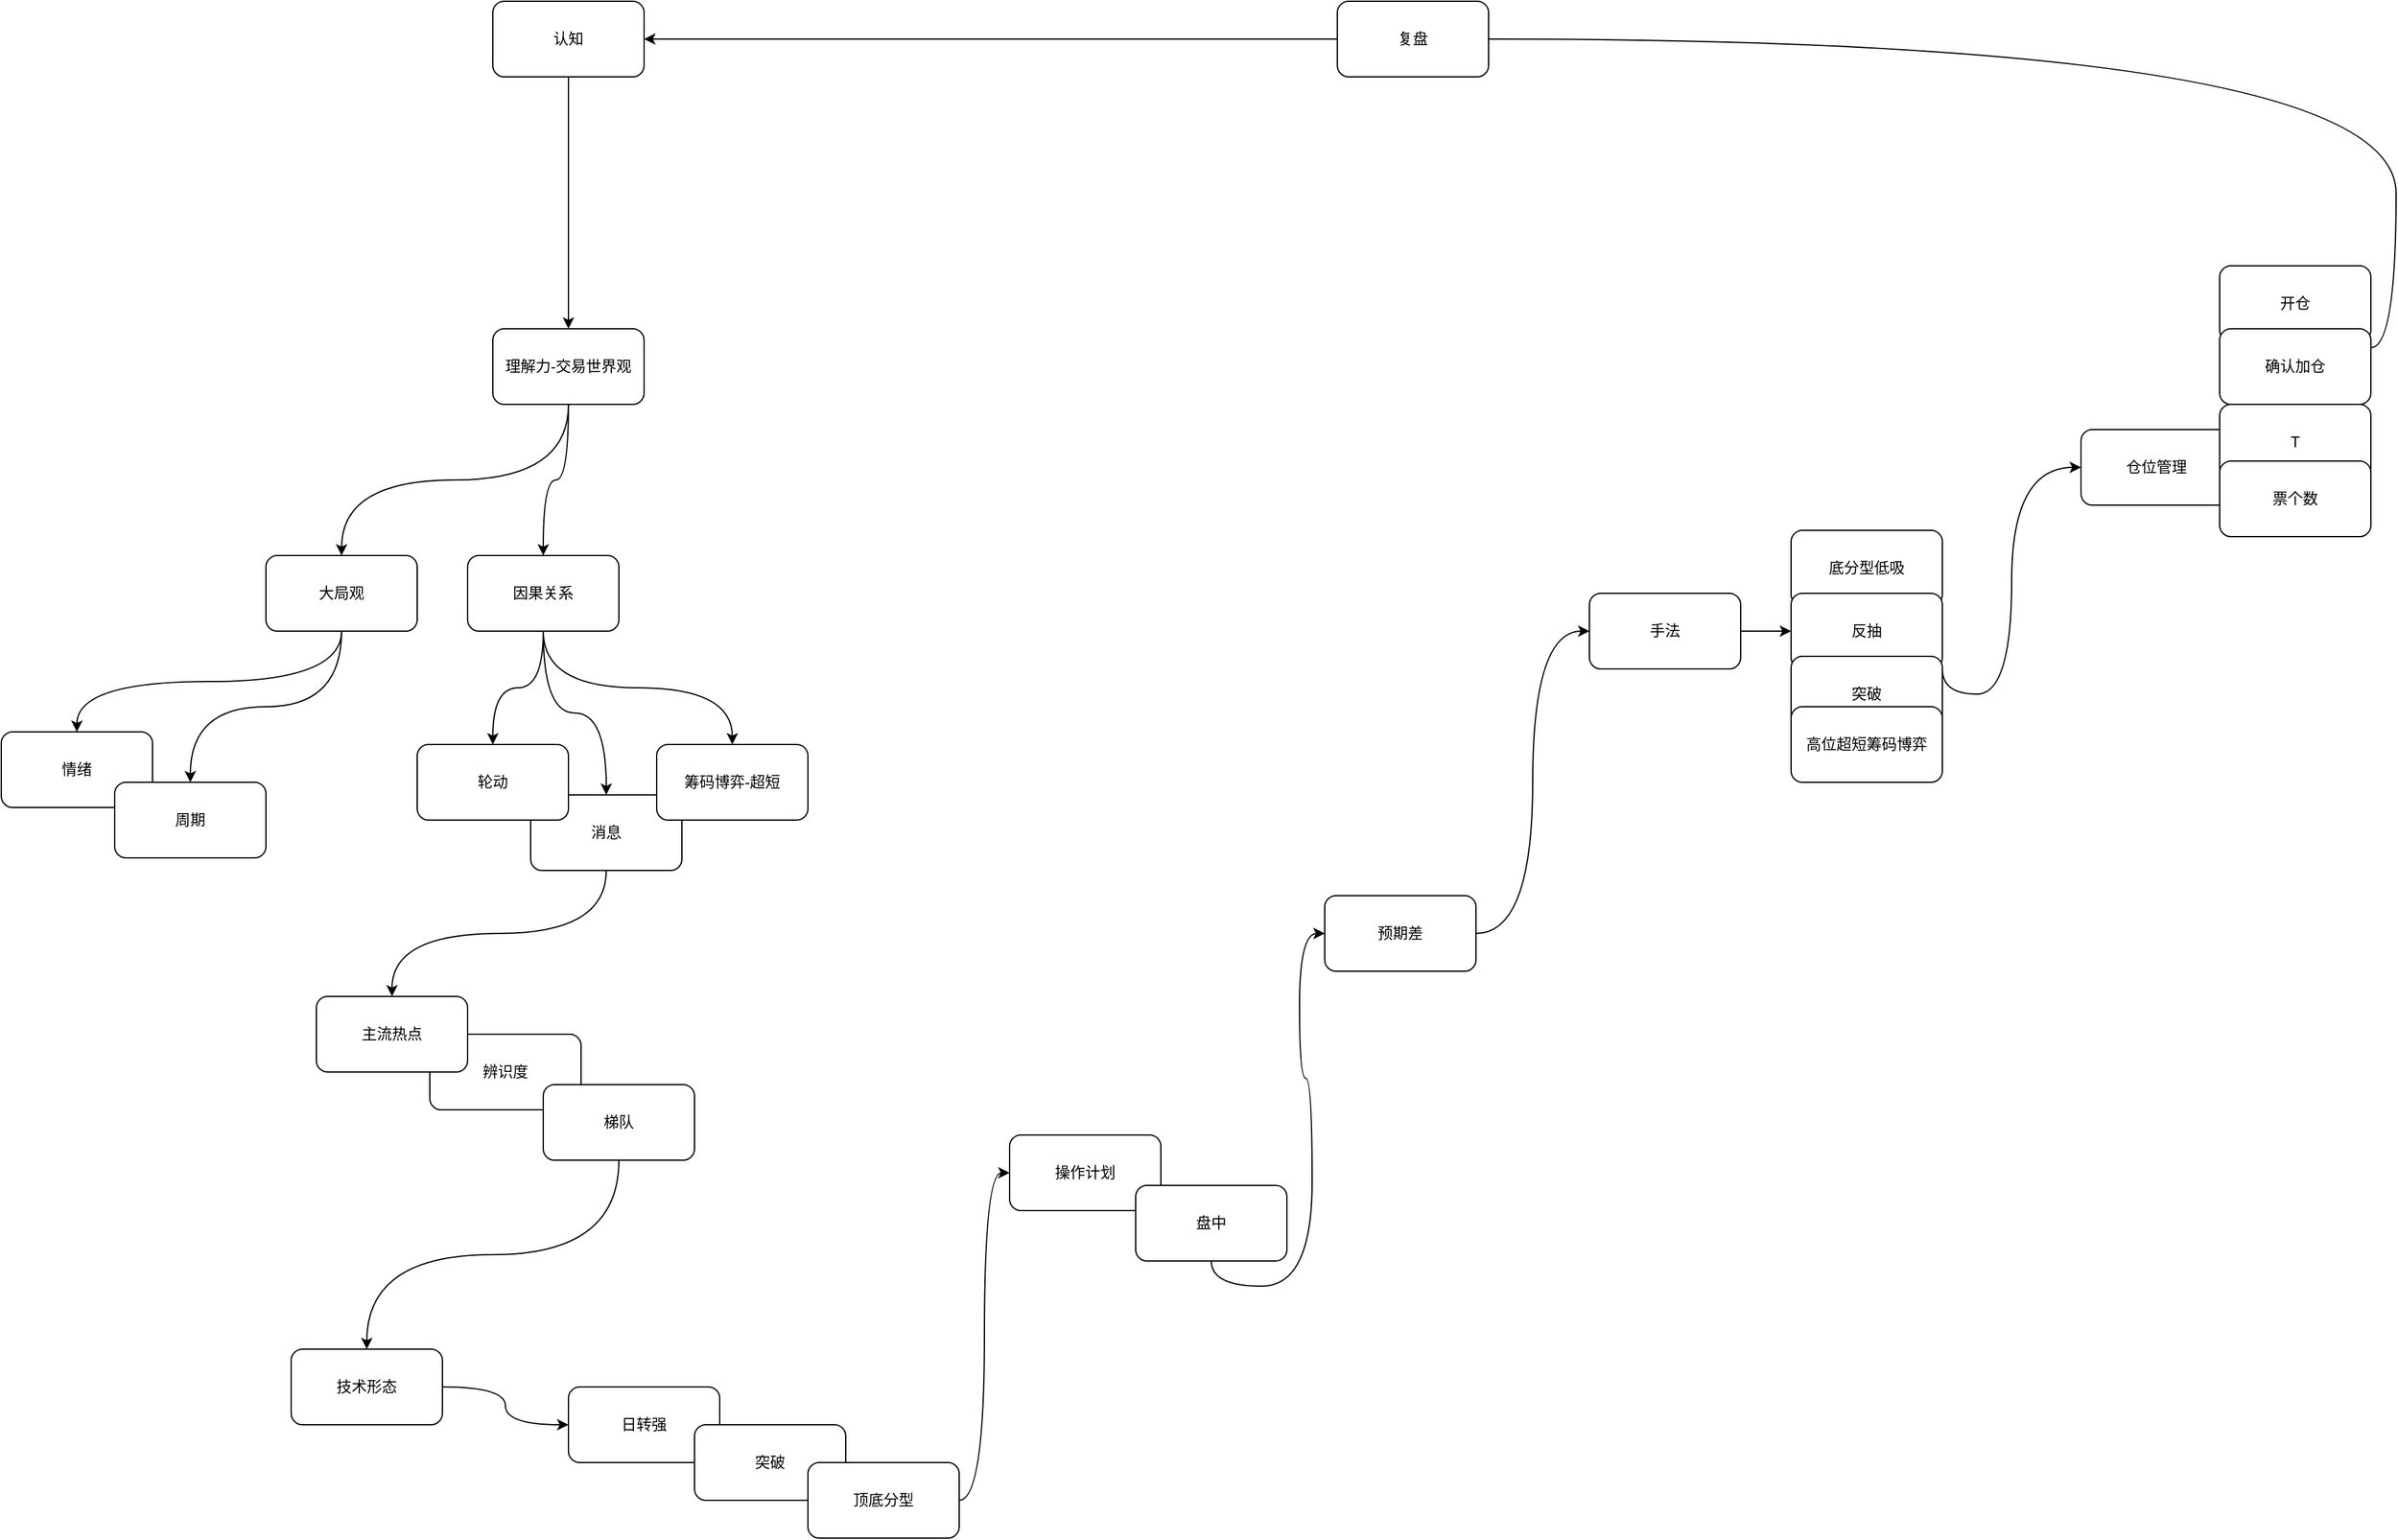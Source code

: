 <mxfile version="20.7.4" type="github">
  <diagram id="iyz1kqzZ5ThVNOCtNS1r" name="第 1 页">
    <mxGraphModel dx="402790" dy="1337" grid="1" gridSize="10" guides="1" tooltips="1" connect="1" arrows="1" fold="1" page="1" pageScale="1" pageWidth="400000" pageHeight="300000" math="0" shadow="0">
      <root>
        <mxCell id="0" />
        <mxCell id="1" parent="0" />
        <mxCell id="mfqO5hqavYxnixfiI5GW-29" style="edgeStyle=orthogonalEdgeStyle;rounded=0;orthogonalLoop=1;jettySize=auto;html=1;exitX=0.5;exitY=1;exitDx=0;exitDy=0;entryX=0.5;entryY=0;entryDx=0;entryDy=0;" edge="1" parent="1" source="mfqO5hqavYxnixfiI5GW-1" target="mfqO5hqavYxnixfiI5GW-2">
          <mxGeometry relative="1" as="geometry" />
        </mxCell>
        <mxCell id="mfqO5hqavYxnixfiI5GW-1" value="认知" style="rounded=1;whiteSpace=wrap;html=1;" vertex="1" parent="1">
          <mxGeometry x="110" y="520" width="120" height="60" as="geometry" />
        </mxCell>
        <mxCell id="mfqO5hqavYxnixfiI5GW-31" style="edgeStyle=orthogonalEdgeStyle;curved=1;rounded=0;orthogonalLoop=1;jettySize=auto;html=1;exitX=0.5;exitY=1;exitDx=0;exitDy=0;" edge="1" parent="1" source="mfqO5hqavYxnixfiI5GW-2" target="mfqO5hqavYxnixfiI5GW-3">
          <mxGeometry relative="1" as="geometry" />
        </mxCell>
        <mxCell id="mfqO5hqavYxnixfiI5GW-32" style="edgeStyle=orthogonalEdgeStyle;curved=1;rounded=0;orthogonalLoop=1;jettySize=auto;html=1;exitX=0.5;exitY=1;exitDx=0;exitDy=0;" edge="1" parent="1" source="mfqO5hqavYxnixfiI5GW-2" target="mfqO5hqavYxnixfiI5GW-4">
          <mxGeometry relative="1" as="geometry" />
        </mxCell>
        <mxCell id="mfqO5hqavYxnixfiI5GW-2" value="理解力-交易世界观" style="rounded=1;whiteSpace=wrap;html=1;" vertex="1" parent="1">
          <mxGeometry x="110" y="780" width="120" height="60" as="geometry" />
        </mxCell>
        <mxCell id="mfqO5hqavYxnixfiI5GW-33" style="edgeStyle=orthogonalEdgeStyle;curved=1;rounded=0;orthogonalLoop=1;jettySize=auto;html=1;exitX=0.5;exitY=1;exitDx=0;exitDy=0;entryX=0.5;entryY=0;entryDx=0;entryDy=0;" edge="1" parent="1" source="mfqO5hqavYxnixfiI5GW-3" target="mfqO5hqavYxnixfiI5GW-9">
          <mxGeometry relative="1" as="geometry" />
        </mxCell>
        <mxCell id="mfqO5hqavYxnixfiI5GW-34" style="edgeStyle=orthogonalEdgeStyle;curved=1;rounded=0;orthogonalLoop=1;jettySize=auto;html=1;exitX=0.5;exitY=1;exitDx=0;exitDy=0;" edge="1" parent="1" source="mfqO5hqavYxnixfiI5GW-3" target="mfqO5hqavYxnixfiI5GW-10">
          <mxGeometry relative="1" as="geometry" />
        </mxCell>
        <mxCell id="mfqO5hqavYxnixfiI5GW-3" value="大局观" style="rounded=1;whiteSpace=wrap;html=1;" vertex="1" parent="1">
          <mxGeometry x="-70" y="960" width="120" height="60" as="geometry" />
        </mxCell>
        <mxCell id="mfqO5hqavYxnixfiI5GW-35" value="" style="edgeStyle=orthogonalEdgeStyle;curved=1;rounded=0;orthogonalLoop=1;jettySize=auto;html=1;" edge="1" parent="1" source="mfqO5hqavYxnixfiI5GW-4" target="mfqO5hqavYxnixfiI5GW-7">
          <mxGeometry relative="1" as="geometry" />
        </mxCell>
        <mxCell id="mfqO5hqavYxnixfiI5GW-36" style="edgeStyle=orthogonalEdgeStyle;curved=1;rounded=0;orthogonalLoop=1;jettySize=auto;html=1;exitX=0.5;exitY=1;exitDx=0;exitDy=0;" edge="1" parent="1" source="mfqO5hqavYxnixfiI5GW-4" target="mfqO5hqavYxnixfiI5GW-6">
          <mxGeometry relative="1" as="geometry" />
        </mxCell>
        <mxCell id="mfqO5hqavYxnixfiI5GW-38" style="edgeStyle=orthogonalEdgeStyle;curved=1;rounded=0;orthogonalLoop=1;jettySize=auto;html=1;exitX=0.5;exitY=1;exitDx=0;exitDy=0;entryX=0.5;entryY=0;entryDx=0;entryDy=0;" edge="1" parent="1" source="mfqO5hqavYxnixfiI5GW-4" target="mfqO5hqavYxnixfiI5GW-37">
          <mxGeometry relative="1" as="geometry" />
        </mxCell>
        <mxCell id="mfqO5hqavYxnixfiI5GW-4" value="因果关系" style="rounded=1;whiteSpace=wrap;html=1;" vertex="1" parent="1">
          <mxGeometry x="90" y="960" width="120" height="60" as="geometry" />
        </mxCell>
        <mxCell id="mfqO5hqavYxnixfiI5GW-41" style="edgeStyle=orthogonalEdgeStyle;curved=1;rounded=0;orthogonalLoop=1;jettySize=auto;html=1;exitX=1;exitY=0.5;exitDx=0;exitDy=0;" edge="1" parent="1" source="mfqO5hqavYxnixfiI5GW-5" target="mfqO5hqavYxnixfiI5GW-23">
          <mxGeometry relative="1" as="geometry" />
        </mxCell>
        <mxCell id="mfqO5hqavYxnixfiI5GW-5" value="技术形态" style="rounded=1;whiteSpace=wrap;html=1;" vertex="1" parent="1">
          <mxGeometry x="-50" y="1590" width="120" height="60" as="geometry" />
        </mxCell>
        <mxCell id="mfqO5hqavYxnixfiI5GW-39" style="edgeStyle=orthogonalEdgeStyle;curved=1;rounded=0;orthogonalLoop=1;jettySize=auto;html=1;exitX=0.5;exitY=1;exitDx=0;exitDy=0;entryX=0.5;entryY=0;entryDx=0;entryDy=0;" edge="1" parent="1" source="mfqO5hqavYxnixfiI5GW-6" target="mfqO5hqavYxnixfiI5GW-12">
          <mxGeometry relative="1" as="geometry" />
        </mxCell>
        <mxCell id="mfqO5hqavYxnixfiI5GW-6" value="消息" style="rounded=1;whiteSpace=wrap;html=1;" vertex="1" parent="1">
          <mxGeometry x="140" y="1150" width="120" height="60" as="geometry" />
        </mxCell>
        <mxCell id="mfqO5hqavYxnixfiI5GW-7" value="轮动" style="rounded=1;whiteSpace=wrap;html=1;" vertex="1" parent="1">
          <mxGeometry x="50" y="1110" width="120" height="60" as="geometry" />
        </mxCell>
        <mxCell id="mfqO5hqavYxnixfiI5GW-45" style="edgeStyle=orthogonalEdgeStyle;curved=1;rounded=0;orthogonalLoop=1;jettySize=auto;html=1;exitX=1;exitY=0.5;exitDx=0;exitDy=0;entryX=0;entryY=0.5;entryDx=0;entryDy=0;" edge="1" parent="1" source="mfqO5hqavYxnixfiI5GW-8" target="mfqO5hqavYxnixfiI5GW-15">
          <mxGeometry relative="1" as="geometry" />
        </mxCell>
        <mxCell id="mfqO5hqavYxnixfiI5GW-8" value="手法" style="rounded=1;whiteSpace=wrap;html=1;" vertex="1" parent="1">
          <mxGeometry x="980" y="990" width="120" height="60" as="geometry" />
        </mxCell>
        <mxCell id="mfqO5hqavYxnixfiI5GW-9" value="情绪" style="rounded=1;whiteSpace=wrap;html=1;" vertex="1" parent="1">
          <mxGeometry x="-280" y="1100" width="120" height="60" as="geometry" />
        </mxCell>
        <mxCell id="mfqO5hqavYxnixfiI5GW-10" value="周期" style="rounded=1;whiteSpace=wrap;html=1;" vertex="1" parent="1">
          <mxGeometry x="-190" y="1140" width="120" height="60" as="geometry" />
        </mxCell>
        <mxCell id="mfqO5hqavYxnixfiI5GW-11" value="辨识度" style="rounded=1;whiteSpace=wrap;html=1;" vertex="1" parent="1">
          <mxGeometry x="60" y="1340" width="120" height="60" as="geometry" />
        </mxCell>
        <mxCell id="mfqO5hqavYxnixfiI5GW-12" value="主流热点" style="rounded=1;whiteSpace=wrap;html=1;" vertex="1" parent="1">
          <mxGeometry x="-30" y="1310" width="120" height="60" as="geometry" />
        </mxCell>
        <mxCell id="mfqO5hqavYxnixfiI5GW-40" style="edgeStyle=orthogonalEdgeStyle;curved=1;rounded=0;orthogonalLoop=1;jettySize=auto;html=1;exitX=0.5;exitY=1;exitDx=0;exitDy=0;entryX=0.5;entryY=0;entryDx=0;entryDy=0;" edge="1" parent="1" source="mfqO5hqavYxnixfiI5GW-13" target="mfqO5hqavYxnixfiI5GW-5">
          <mxGeometry relative="1" as="geometry" />
        </mxCell>
        <mxCell id="mfqO5hqavYxnixfiI5GW-13" value="梯队" style="rounded=1;whiteSpace=wrap;html=1;" vertex="1" parent="1">
          <mxGeometry x="150" y="1380" width="120" height="60" as="geometry" />
        </mxCell>
        <mxCell id="mfqO5hqavYxnixfiI5GW-14" value="底分型低吸" style="rounded=1;whiteSpace=wrap;html=1;" vertex="1" parent="1">
          <mxGeometry x="1140" y="940" width="120" height="60" as="geometry" />
        </mxCell>
        <mxCell id="mfqO5hqavYxnixfiI5GW-51" style="edgeStyle=orthogonalEdgeStyle;curved=1;rounded=0;orthogonalLoop=1;jettySize=auto;html=1;exitX=1;exitY=1;exitDx=0;exitDy=0;entryX=0;entryY=0.5;entryDx=0;entryDy=0;" edge="1" parent="1" source="mfqO5hqavYxnixfiI5GW-15" target="mfqO5hqavYxnixfiI5GW-18">
          <mxGeometry relative="1" as="geometry" />
        </mxCell>
        <mxCell id="mfqO5hqavYxnixfiI5GW-15" value="反抽" style="rounded=1;whiteSpace=wrap;html=1;" vertex="1" parent="1">
          <mxGeometry x="1140" y="990" width="120" height="60" as="geometry" />
        </mxCell>
        <mxCell id="mfqO5hqavYxnixfiI5GW-16" value="突破" style="rounded=1;whiteSpace=wrap;html=1;" vertex="1" parent="1">
          <mxGeometry x="1140" y="1040" width="120" height="60" as="geometry" />
        </mxCell>
        <mxCell id="mfqO5hqavYxnixfiI5GW-17" value="高位超短筹码博弈" style="rounded=1;whiteSpace=wrap;html=1;" vertex="1" parent="1">
          <mxGeometry x="1140" y="1080" width="120" height="60" as="geometry" />
        </mxCell>
        <mxCell id="mfqO5hqavYxnixfiI5GW-18" value="仓位管理" style="rounded=1;whiteSpace=wrap;html=1;" vertex="1" parent="1">
          <mxGeometry x="1370" y="860" width="120" height="60" as="geometry" />
        </mxCell>
        <mxCell id="mfqO5hqavYxnixfiI5GW-20" value="操作计划" style="rounded=1;whiteSpace=wrap;html=1;" vertex="1" parent="1">
          <mxGeometry x="520" y="1420" width="120" height="60" as="geometry" />
        </mxCell>
        <mxCell id="mfqO5hqavYxnixfiI5GW-43" style="edgeStyle=orthogonalEdgeStyle;curved=1;rounded=0;orthogonalLoop=1;jettySize=auto;html=1;exitX=0.5;exitY=1;exitDx=0;exitDy=0;entryX=0;entryY=0.5;entryDx=0;entryDy=0;" edge="1" parent="1" source="mfqO5hqavYxnixfiI5GW-21" target="mfqO5hqavYxnixfiI5GW-22">
          <mxGeometry relative="1" as="geometry" />
        </mxCell>
        <mxCell id="mfqO5hqavYxnixfiI5GW-21" value="盘中" style="rounded=1;whiteSpace=wrap;html=1;" vertex="1" parent="1">
          <mxGeometry x="620" y="1460" width="120" height="60" as="geometry" />
        </mxCell>
        <mxCell id="mfqO5hqavYxnixfiI5GW-44" style="edgeStyle=orthogonalEdgeStyle;curved=1;rounded=0;orthogonalLoop=1;jettySize=auto;html=1;exitX=1;exitY=0.5;exitDx=0;exitDy=0;entryX=0;entryY=0.5;entryDx=0;entryDy=0;" edge="1" parent="1" source="mfqO5hqavYxnixfiI5GW-22" target="mfqO5hqavYxnixfiI5GW-8">
          <mxGeometry relative="1" as="geometry" />
        </mxCell>
        <mxCell id="mfqO5hqavYxnixfiI5GW-22" value="预期差" style="rounded=1;whiteSpace=wrap;html=1;" vertex="1" parent="1">
          <mxGeometry x="770" y="1230" width="120" height="60" as="geometry" />
        </mxCell>
        <mxCell id="mfqO5hqavYxnixfiI5GW-23" value="日转强" style="rounded=1;whiteSpace=wrap;html=1;" vertex="1" parent="1">
          <mxGeometry x="170" y="1620" width="120" height="60" as="geometry" />
        </mxCell>
        <mxCell id="mfqO5hqavYxnixfiI5GW-24" value="突破" style="rounded=1;whiteSpace=wrap;html=1;" vertex="1" parent="1">
          <mxGeometry x="270" y="1650" width="120" height="60" as="geometry" />
        </mxCell>
        <mxCell id="mfqO5hqavYxnixfiI5GW-42" style="edgeStyle=orthogonalEdgeStyle;curved=1;rounded=0;orthogonalLoop=1;jettySize=auto;html=1;exitX=1;exitY=0.5;exitDx=0;exitDy=0;entryX=0;entryY=0.5;entryDx=0;entryDy=0;" edge="1" parent="1" source="mfqO5hqavYxnixfiI5GW-25" target="mfqO5hqavYxnixfiI5GW-20">
          <mxGeometry relative="1" as="geometry" />
        </mxCell>
        <mxCell id="mfqO5hqavYxnixfiI5GW-25" value="顶底分型" style="rounded=1;whiteSpace=wrap;html=1;" vertex="1" parent="1">
          <mxGeometry x="360" y="1680" width="120" height="60" as="geometry" />
        </mxCell>
        <mxCell id="mfqO5hqavYxnixfiI5GW-26" value="T" style="rounded=1;whiteSpace=wrap;html=1;" vertex="1" parent="1">
          <mxGeometry x="1480" y="840" width="120" height="60" as="geometry" />
        </mxCell>
        <mxCell id="mfqO5hqavYxnixfiI5GW-27" value="开仓" style="rounded=1;whiteSpace=wrap;html=1;" vertex="1" parent="1">
          <mxGeometry x="1480" y="730" width="120" height="60" as="geometry" />
        </mxCell>
        <mxCell id="mfqO5hqavYxnixfiI5GW-28" value="确认加仓" style="rounded=1;whiteSpace=wrap;html=1;" vertex="1" parent="1">
          <mxGeometry x="1480" y="780" width="120" height="60" as="geometry" />
        </mxCell>
        <mxCell id="mfqO5hqavYxnixfiI5GW-37" value="筹码博弈-超短" style="rounded=1;whiteSpace=wrap;html=1;" vertex="1" parent="1">
          <mxGeometry x="240" y="1110" width="120" height="60" as="geometry" />
        </mxCell>
        <mxCell id="mfqO5hqavYxnixfiI5GW-47" value="票个数" style="rounded=1;whiteSpace=wrap;html=1;" vertex="1" parent="1">
          <mxGeometry x="1480" y="885" width="120" height="60" as="geometry" />
        </mxCell>
        <mxCell id="mfqO5hqavYxnixfiI5GW-52" style="edgeStyle=orthogonalEdgeStyle;curved=1;rounded=0;orthogonalLoop=1;jettySize=auto;html=1;exitX=0;exitY=0.5;exitDx=0;exitDy=0;entryX=1;entryY=0.5;entryDx=0;entryDy=0;" edge="1" parent="1" source="mfqO5hqavYxnixfiI5GW-19" target="mfqO5hqavYxnixfiI5GW-1">
          <mxGeometry relative="1" as="geometry" />
        </mxCell>
        <mxCell id="mfqO5hqavYxnixfiI5GW-19" value="复盘" style="rounded=1;whiteSpace=wrap;html=1;" vertex="1" parent="1">
          <mxGeometry x="780" y="520" width="120" height="60" as="geometry" />
        </mxCell>
        <mxCell id="mfqO5hqavYxnixfiI5GW-50" value="" style="edgeStyle=orthogonalEdgeStyle;curved=1;rounded=0;orthogonalLoop=1;jettySize=auto;html=1;exitX=1;exitY=0.25;exitDx=0;exitDy=0;entryX=1;entryY=0.5;entryDx=0;entryDy=0;endArrow=none;" edge="1" parent="1" source="mfqO5hqavYxnixfiI5GW-28" target="mfqO5hqavYxnixfiI5GW-19">
          <mxGeometry relative="1" as="geometry">
            <mxPoint x="1600.0" y="795.0" as="sourcePoint" />
            <mxPoint x="240.0" y="520.0" as="targetPoint" />
          </mxGeometry>
        </mxCell>
      </root>
    </mxGraphModel>
  </diagram>
</mxfile>
